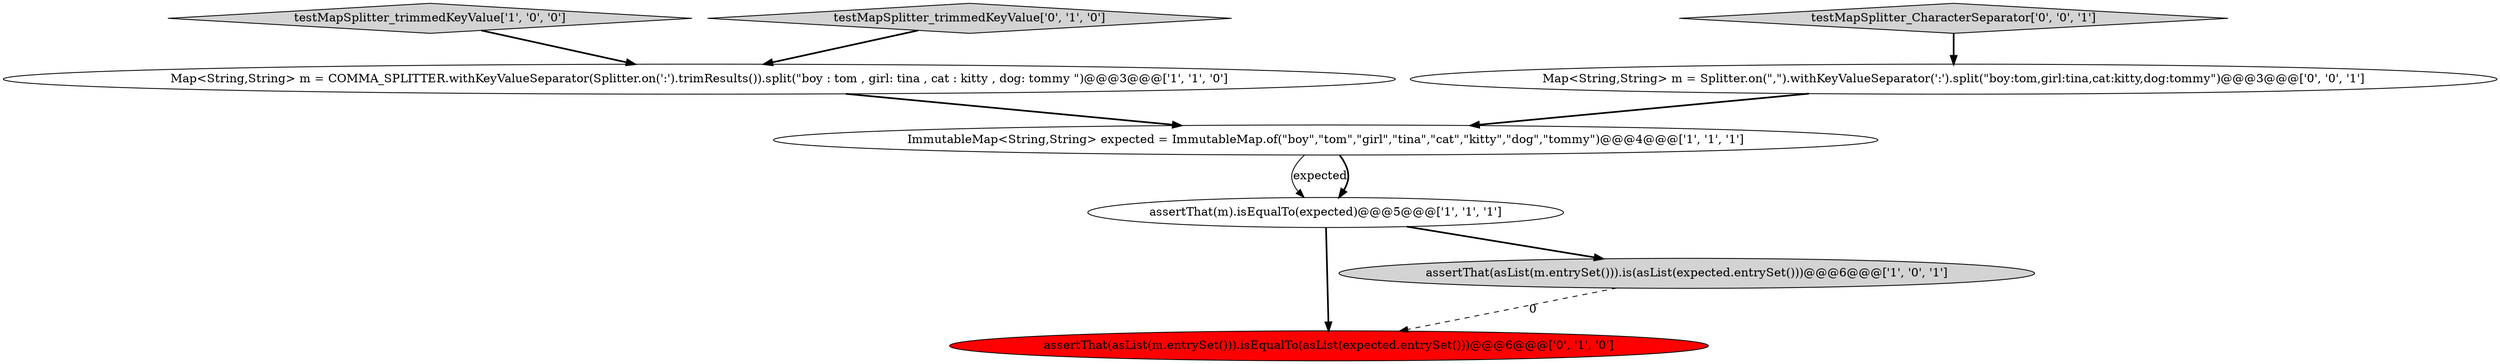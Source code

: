 digraph {
1 [style = filled, label = "testMapSplitter_trimmedKeyValue['1', '0', '0']", fillcolor = lightgray, shape = diamond image = "AAA0AAABBB1BBB"];
6 [style = filled, label = "assertThat(asList(m.entrySet())).isEqualTo(asList(expected.entrySet()))@@@6@@@['0', '1', '0']", fillcolor = red, shape = ellipse image = "AAA1AAABBB2BBB"];
7 [style = filled, label = "testMapSplitter_CharacterSeparator['0', '0', '1']", fillcolor = lightgray, shape = diamond image = "AAA0AAABBB3BBB"];
8 [style = filled, label = "Map<String,String> m = Splitter.on(\",\").withKeyValueSeparator(':').split(\"boy:tom,girl:tina,cat:kitty,dog:tommy\")@@@3@@@['0', '0', '1']", fillcolor = white, shape = ellipse image = "AAA0AAABBB3BBB"];
4 [style = filled, label = "assertThat(asList(m.entrySet())).is(asList(expected.entrySet()))@@@6@@@['1', '0', '1']", fillcolor = lightgray, shape = ellipse image = "AAA0AAABBB1BBB"];
5 [style = filled, label = "testMapSplitter_trimmedKeyValue['0', '1', '0']", fillcolor = lightgray, shape = diamond image = "AAA0AAABBB2BBB"];
2 [style = filled, label = "assertThat(m).isEqualTo(expected)@@@5@@@['1', '1', '1']", fillcolor = white, shape = ellipse image = "AAA0AAABBB1BBB"];
3 [style = filled, label = "ImmutableMap<String,String> expected = ImmutableMap.of(\"boy\",\"tom\",\"girl\",\"tina\",\"cat\",\"kitty\",\"dog\",\"tommy\")@@@4@@@['1', '1', '1']", fillcolor = white, shape = ellipse image = "AAA0AAABBB1BBB"];
0 [style = filled, label = "Map<String,String> m = COMMA_SPLITTER.withKeyValueSeparator(Splitter.on(':').trimResults()).split(\"boy : tom , girl: tina , cat : kitty , dog: tommy \")@@@3@@@['1', '1', '0']", fillcolor = white, shape = ellipse image = "AAA0AAABBB1BBB"];
0->3 [style = bold, label=""];
3->2 [style = solid, label="expected"];
1->0 [style = bold, label=""];
3->2 [style = bold, label=""];
5->0 [style = bold, label=""];
4->6 [style = dashed, label="0"];
7->8 [style = bold, label=""];
2->4 [style = bold, label=""];
2->6 [style = bold, label=""];
8->3 [style = bold, label=""];
}
